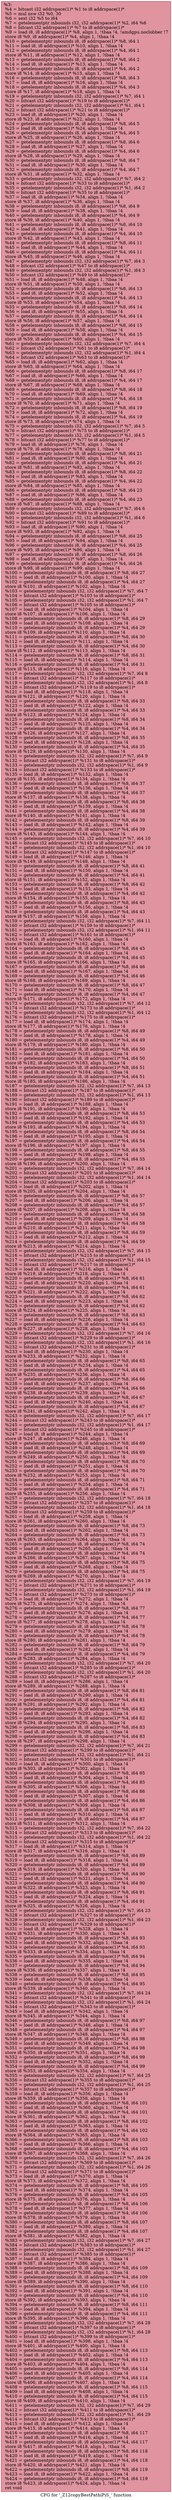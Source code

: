 digraph "CFG for '_Z12copyBestPathiPiS_' function" {
	label="CFG for '_Z12copyBestPathiPiS_' function";

	Node0x4fe93e0 [shape=record,color="#b70d28ff", style=filled, fillcolor="#b70d2870",label="{%3:\l  %4 = bitcast i32 addrspace(1)* %1 to i8 addrspace(1)*\l  %5 = mul nsw i32 %0, 30\l  %6 = sext i32 %5 to i64\l  %7 = getelementptr inbounds i32, i32 addrspace(1)* %2, i64 %6\l  %8 = bitcast i32 addrspace(1)* %7 to i8 addrspace(1)*\l  %9 = load i8, i8 addrspace(1)* %8, align 1, !tbaa !4, !amdgpu.noclobber !7\l  store i8 %9, i8 addrspace(1)* %4, align 1, !tbaa !4\l  %10 = getelementptr inbounds i8, i8 addrspace(1)* %8, i64 1\l  %11 = load i8, i8 addrspace(1)* %10, align 1, !tbaa !4\l  %12 = getelementptr inbounds i8, i8 addrspace(1)* %4, i64 1\l  store i8 %11, i8 addrspace(1)* %12, align 1, !tbaa !4\l  %13 = getelementptr inbounds i8, i8 addrspace(1)* %8, i64 2\l  %14 = load i8, i8 addrspace(1)* %13, align 1, !tbaa !4\l  %15 = getelementptr inbounds i8, i8 addrspace(1)* %4, i64 2\l  store i8 %14, i8 addrspace(1)* %15, align 1, !tbaa !4\l  %16 = getelementptr inbounds i8, i8 addrspace(1)* %8, i64 3\l  %17 = load i8, i8 addrspace(1)* %16, align 1, !tbaa !4\l  %18 = getelementptr inbounds i8, i8 addrspace(1)* %4, i64 3\l  store i8 %17, i8 addrspace(1)* %18, align 1, !tbaa !4\l  %19 = getelementptr inbounds i32, i32 addrspace(1)* %7, i64 1\l  %20 = bitcast i32 addrspace(1)* %19 to i8 addrspace(1)*\l  %21 = getelementptr inbounds i32, i32 addrspace(1)* %1, i64 1\l  %22 = bitcast i32 addrspace(1)* %21 to i8 addrspace(1)*\l  %23 = load i8, i8 addrspace(1)* %20, align 1, !tbaa !4\l  store i8 %23, i8 addrspace(1)* %22, align 1, !tbaa !4\l  %24 = getelementptr inbounds i8, i8 addrspace(1)* %8, i64 5\l  %25 = load i8, i8 addrspace(1)* %24, align 1, !tbaa !4\l  %26 = getelementptr inbounds i8, i8 addrspace(1)* %4, i64 5\l  store i8 %25, i8 addrspace(1)* %26, align 1, !tbaa !4\l  %27 = getelementptr inbounds i8, i8 addrspace(1)* %8, i64 6\l  %28 = load i8, i8 addrspace(1)* %27, align 1, !tbaa !4\l  %29 = getelementptr inbounds i8, i8 addrspace(1)* %4, i64 6\l  store i8 %28, i8 addrspace(1)* %29, align 1, !tbaa !4\l  %30 = getelementptr inbounds i8, i8 addrspace(1)* %8, i64 7\l  %31 = load i8, i8 addrspace(1)* %30, align 1, !tbaa !4\l  %32 = getelementptr inbounds i8, i8 addrspace(1)* %4, i64 7\l  store i8 %31, i8 addrspace(1)* %32, align 1, !tbaa !4\l  %33 = getelementptr inbounds i32, i32 addrspace(1)* %7, i64 2\l  %34 = bitcast i32 addrspace(1)* %33 to i8 addrspace(1)*\l  %35 = getelementptr inbounds i32, i32 addrspace(1)* %1, i64 2\l  %36 = bitcast i32 addrspace(1)* %35 to i8 addrspace(1)*\l  %37 = load i8, i8 addrspace(1)* %34, align 1, !tbaa !4\l  store i8 %37, i8 addrspace(1)* %36, align 1, !tbaa !4\l  %38 = getelementptr inbounds i8, i8 addrspace(1)* %8, i64 9\l  %39 = load i8, i8 addrspace(1)* %38, align 1, !tbaa !4\l  %40 = getelementptr inbounds i8, i8 addrspace(1)* %4, i64 9\l  store i8 %39, i8 addrspace(1)* %40, align 1, !tbaa !4\l  %41 = getelementptr inbounds i8, i8 addrspace(1)* %8, i64 10\l  %42 = load i8, i8 addrspace(1)* %41, align 1, !tbaa !4\l  %43 = getelementptr inbounds i8, i8 addrspace(1)* %4, i64 10\l  store i8 %42, i8 addrspace(1)* %43, align 1, !tbaa !4\l  %44 = getelementptr inbounds i8, i8 addrspace(1)* %8, i64 11\l  %45 = load i8, i8 addrspace(1)* %44, align 1, !tbaa !4\l  %46 = getelementptr inbounds i8, i8 addrspace(1)* %4, i64 11\l  store i8 %45, i8 addrspace(1)* %46, align 1, !tbaa !4\l  %47 = getelementptr inbounds i32, i32 addrspace(1)* %7, i64 3\l  %48 = bitcast i32 addrspace(1)* %47 to i8 addrspace(1)*\l  %49 = getelementptr inbounds i32, i32 addrspace(1)* %1, i64 3\l  %50 = bitcast i32 addrspace(1)* %49 to i8 addrspace(1)*\l  %51 = load i8, i8 addrspace(1)* %48, align 1, !tbaa !4\l  store i8 %51, i8 addrspace(1)* %50, align 1, !tbaa !4\l  %52 = getelementptr inbounds i8, i8 addrspace(1)* %8, i64 13\l  %53 = load i8, i8 addrspace(1)* %52, align 1, !tbaa !4\l  %54 = getelementptr inbounds i8, i8 addrspace(1)* %4, i64 13\l  store i8 %53, i8 addrspace(1)* %54, align 1, !tbaa !4\l  %55 = getelementptr inbounds i8, i8 addrspace(1)* %8, i64 14\l  %56 = load i8, i8 addrspace(1)* %55, align 1, !tbaa !4\l  %57 = getelementptr inbounds i8, i8 addrspace(1)* %4, i64 14\l  store i8 %56, i8 addrspace(1)* %57, align 1, !tbaa !4\l  %58 = getelementptr inbounds i8, i8 addrspace(1)* %8, i64 15\l  %59 = load i8, i8 addrspace(1)* %58, align 1, !tbaa !4\l  %60 = getelementptr inbounds i8, i8 addrspace(1)* %4, i64 15\l  store i8 %59, i8 addrspace(1)* %60, align 1, !tbaa !4\l  %61 = getelementptr inbounds i32, i32 addrspace(1)* %7, i64 4\l  %62 = bitcast i32 addrspace(1)* %61 to i8 addrspace(1)*\l  %63 = getelementptr inbounds i32, i32 addrspace(1)* %1, i64 4\l  %64 = bitcast i32 addrspace(1)* %63 to i8 addrspace(1)*\l  %65 = load i8, i8 addrspace(1)* %62, align 1, !tbaa !4\l  store i8 %65, i8 addrspace(1)* %64, align 1, !tbaa !4\l  %66 = getelementptr inbounds i8, i8 addrspace(1)* %8, i64 17\l  %67 = load i8, i8 addrspace(1)* %66, align 1, !tbaa !4\l  %68 = getelementptr inbounds i8, i8 addrspace(1)* %4, i64 17\l  store i8 %67, i8 addrspace(1)* %68, align 1, !tbaa !4\l  %69 = getelementptr inbounds i8, i8 addrspace(1)* %8, i64 18\l  %70 = load i8, i8 addrspace(1)* %69, align 1, !tbaa !4\l  %71 = getelementptr inbounds i8, i8 addrspace(1)* %4, i64 18\l  store i8 %70, i8 addrspace(1)* %71, align 1, !tbaa !4\l  %72 = getelementptr inbounds i8, i8 addrspace(1)* %8, i64 19\l  %73 = load i8, i8 addrspace(1)* %72, align 1, !tbaa !4\l  %74 = getelementptr inbounds i8, i8 addrspace(1)* %4, i64 19\l  store i8 %73, i8 addrspace(1)* %74, align 1, !tbaa !4\l  %75 = getelementptr inbounds i32, i32 addrspace(1)* %7, i64 5\l  %76 = bitcast i32 addrspace(1)* %75 to i8 addrspace(1)*\l  %77 = getelementptr inbounds i32, i32 addrspace(1)* %1, i64 5\l  %78 = bitcast i32 addrspace(1)* %77 to i8 addrspace(1)*\l  %79 = load i8, i8 addrspace(1)* %76, align 1, !tbaa !4\l  store i8 %79, i8 addrspace(1)* %78, align 1, !tbaa !4\l  %80 = getelementptr inbounds i8, i8 addrspace(1)* %8, i64 21\l  %81 = load i8, i8 addrspace(1)* %80, align 1, !tbaa !4\l  %82 = getelementptr inbounds i8, i8 addrspace(1)* %4, i64 21\l  store i8 %81, i8 addrspace(1)* %82, align 1, !tbaa !4\l  %83 = getelementptr inbounds i8, i8 addrspace(1)* %8, i64 22\l  %84 = load i8, i8 addrspace(1)* %83, align 1, !tbaa !4\l  %85 = getelementptr inbounds i8, i8 addrspace(1)* %4, i64 22\l  store i8 %84, i8 addrspace(1)* %85, align 1, !tbaa !4\l  %86 = getelementptr inbounds i8, i8 addrspace(1)* %8, i64 23\l  %87 = load i8, i8 addrspace(1)* %86, align 1, !tbaa !4\l  %88 = getelementptr inbounds i8, i8 addrspace(1)* %4, i64 23\l  store i8 %87, i8 addrspace(1)* %88, align 1, !tbaa !4\l  %89 = getelementptr inbounds i32, i32 addrspace(1)* %7, i64 6\l  %90 = bitcast i32 addrspace(1)* %89 to i8 addrspace(1)*\l  %91 = getelementptr inbounds i32, i32 addrspace(1)* %1, i64 6\l  %92 = bitcast i32 addrspace(1)* %91 to i8 addrspace(1)*\l  %93 = load i8, i8 addrspace(1)* %90, align 1, !tbaa !4\l  store i8 %93, i8 addrspace(1)* %92, align 1, !tbaa !4\l  %94 = getelementptr inbounds i8, i8 addrspace(1)* %8, i64 25\l  %95 = load i8, i8 addrspace(1)* %94, align 1, !tbaa !4\l  %96 = getelementptr inbounds i8, i8 addrspace(1)* %4, i64 25\l  store i8 %95, i8 addrspace(1)* %96, align 1, !tbaa !4\l  %97 = getelementptr inbounds i8, i8 addrspace(1)* %8, i64 26\l  %98 = load i8, i8 addrspace(1)* %97, align 1, !tbaa !4\l  %99 = getelementptr inbounds i8, i8 addrspace(1)* %4, i64 26\l  store i8 %98, i8 addrspace(1)* %99, align 1, !tbaa !4\l  %100 = getelementptr inbounds i8, i8 addrspace(1)* %8, i64 27\l  %101 = load i8, i8 addrspace(1)* %100, align 1, !tbaa !4\l  %102 = getelementptr inbounds i8, i8 addrspace(1)* %4, i64 27\l  store i8 %101, i8 addrspace(1)* %102, align 1, !tbaa !4\l  %103 = getelementptr inbounds i32, i32 addrspace(1)* %7, i64 7\l  %104 = bitcast i32 addrspace(1)* %103 to i8 addrspace(1)*\l  %105 = getelementptr inbounds i32, i32 addrspace(1)* %1, i64 7\l  %106 = bitcast i32 addrspace(1)* %105 to i8 addrspace(1)*\l  %107 = load i8, i8 addrspace(1)* %104, align 1, !tbaa !4\l  store i8 %107, i8 addrspace(1)* %106, align 1, !tbaa !4\l  %108 = getelementptr inbounds i8, i8 addrspace(1)* %8, i64 29\l  %109 = load i8, i8 addrspace(1)* %108, align 1, !tbaa !4\l  %110 = getelementptr inbounds i8, i8 addrspace(1)* %4, i64 29\l  store i8 %109, i8 addrspace(1)* %110, align 1, !tbaa !4\l  %111 = getelementptr inbounds i8, i8 addrspace(1)* %8, i64 30\l  %112 = load i8, i8 addrspace(1)* %111, align 1, !tbaa !4\l  %113 = getelementptr inbounds i8, i8 addrspace(1)* %4, i64 30\l  store i8 %112, i8 addrspace(1)* %113, align 1, !tbaa !4\l  %114 = getelementptr inbounds i8, i8 addrspace(1)* %8, i64 31\l  %115 = load i8, i8 addrspace(1)* %114, align 1, !tbaa !4\l  %116 = getelementptr inbounds i8, i8 addrspace(1)* %4, i64 31\l  store i8 %115, i8 addrspace(1)* %116, align 1, !tbaa !4\l  %117 = getelementptr inbounds i32, i32 addrspace(1)* %7, i64 8\l  %118 = bitcast i32 addrspace(1)* %117 to i8 addrspace(1)*\l  %119 = getelementptr inbounds i32, i32 addrspace(1)* %1, i64 8\l  %120 = bitcast i32 addrspace(1)* %119 to i8 addrspace(1)*\l  %121 = load i8, i8 addrspace(1)* %118, align 1, !tbaa !4\l  store i8 %121, i8 addrspace(1)* %120, align 1, !tbaa !4\l  %122 = getelementptr inbounds i8, i8 addrspace(1)* %8, i64 33\l  %123 = load i8, i8 addrspace(1)* %122, align 1, !tbaa !4\l  %124 = getelementptr inbounds i8, i8 addrspace(1)* %4, i64 33\l  store i8 %123, i8 addrspace(1)* %124, align 1, !tbaa !4\l  %125 = getelementptr inbounds i8, i8 addrspace(1)* %8, i64 34\l  %126 = load i8, i8 addrspace(1)* %125, align 1, !tbaa !4\l  %127 = getelementptr inbounds i8, i8 addrspace(1)* %4, i64 34\l  store i8 %126, i8 addrspace(1)* %127, align 1, !tbaa !4\l  %128 = getelementptr inbounds i8, i8 addrspace(1)* %8, i64 35\l  %129 = load i8, i8 addrspace(1)* %128, align 1, !tbaa !4\l  %130 = getelementptr inbounds i8, i8 addrspace(1)* %4, i64 35\l  store i8 %129, i8 addrspace(1)* %130, align 1, !tbaa !4\l  %131 = getelementptr inbounds i32, i32 addrspace(1)* %7, i64 9\l  %132 = bitcast i32 addrspace(1)* %131 to i8 addrspace(1)*\l  %133 = getelementptr inbounds i32, i32 addrspace(1)* %1, i64 9\l  %134 = bitcast i32 addrspace(1)* %133 to i8 addrspace(1)*\l  %135 = load i8, i8 addrspace(1)* %132, align 1, !tbaa !4\l  store i8 %135, i8 addrspace(1)* %134, align 1, !tbaa !4\l  %136 = getelementptr inbounds i8, i8 addrspace(1)* %8, i64 37\l  %137 = load i8, i8 addrspace(1)* %136, align 1, !tbaa !4\l  %138 = getelementptr inbounds i8, i8 addrspace(1)* %4, i64 37\l  store i8 %137, i8 addrspace(1)* %138, align 1, !tbaa !4\l  %139 = getelementptr inbounds i8, i8 addrspace(1)* %8, i64 38\l  %140 = load i8, i8 addrspace(1)* %139, align 1, !tbaa !4\l  %141 = getelementptr inbounds i8, i8 addrspace(1)* %4, i64 38\l  store i8 %140, i8 addrspace(1)* %141, align 1, !tbaa !4\l  %142 = getelementptr inbounds i8, i8 addrspace(1)* %8, i64 39\l  %143 = load i8, i8 addrspace(1)* %142, align 1, !tbaa !4\l  %144 = getelementptr inbounds i8, i8 addrspace(1)* %4, i64 39\l  store i8 %143, i8 addrspace(1)* %144, align 1, !tbaa !4\l  %145 = getelementptr inbounds i32, i32 addrspace(1)* %7, i64 10\l  %146 = bitcast i32 addrspace(1)* %145 to i8 addrspace(1)*\l  %147 = getelementptr inbounds i32, i32 addrspace(1)* %1, i64 10\l  %148 = bitcast i32 addrspace(1)* %147 to i8 addrspace(1)*\l  %149 = load i8, i8 addrspace(1)* %146, align 1, !tbaa !4\l  store i8 %149, i8 addrspace(1)* %148, align 1, !tbaa !4\l  %150 = getelementptr inbounds i8, i8 addrspace(1)* %8, i64 41\l  %151 = load i8, i8 addrspace(1)* %150, align 1, !tbaa !4\l  %152 = getelementptr inbounds i8, i8 addrspace(1)* %4, i64 41\l  store i8 %151, i8 addrspace(1)* %152, align 1, !tbaa !4\l  %153 = getelementptr inbounds i8, i8 addrspace(1)* %8, i64 42\l  %154 = load i8, i8 addrspace(1)* %153, align 1, !tbaa !4\l  %155 = getelementptr inbounds i8, i8 addrspace(1)* %4, i64 42\l  store i8 %154, i8 addrspace(1)* %155, align 1, !tbaa !4\l  %156 = getelementptr inbounds i8, i8 addrspace(1)* %8, i64 43\l  %157 = load i8, i8 addrspace(1)* %156, align 1, !tbaa !4\l  %158 = getelementptr inbounds i8, i8 addrspace(1)* %4, i64 43\l  store i8 %157, i8 addrspace(1)* %158, align 1, !tbaa !4\l  %159 = getelementptr inbounds i32, i32 addrspace(1)* %7, i64 11\l  %160 = bitcast i32 addrspace(1)* %159 to i8 addrspace(1)*\l  %161 = getelementptr inbounds i32, i32 addrspace(1)* %1, i64 11\l  %162 = bitcast i32 addrspace(1)* %161 to i8 addrspace(1)*\l  %163 = load i8, i8 addrspace(1)* %160, align 1, !tbaa !4\l  store i8 %163, i8 addrspace(1)* %162, align 1, !tbaa !4\l  %164 = getelementptr inbounds i8, i8 addrspace(1)* %8, i64 45\l  %165 = load i8, i8 addrspace(1)* %164, align 1, !tbaa !4\l  %166 = getelementptr inbounds i8, i8 addrspace(1)* %4, i64 45\l  store i8 %165, i8 addrspace(1)* %166, align 1, !tbaa !4\l  %167 = getelementptr inbounds i8, i8 addrspace(1)* %8, i64 46\l  %168 = load i8, i8 addrspace(1)* %167, align 1, !tbaa !4\l  %169 = getelementptr inbounds i8, i8 addrspace(1)* %4, i64 46\l  store i8 %168, i8 addrspace(1)* %169, align 1, !tbaa !4\l  %170 = getelementptr inbounds i8, i8 addrspace(1)* %8, i64 47\l  %171 = load i8, i8 addrspace(1)* %170, align 1, !tbaa !4\l  %172 = getelementptr inbounds i8, i8 addrspace(1)* %4, i64 47\l  store i8 %171, i8 addrspace(1)* %172, align 1, !tbaa !4\l  %173 = getelementptr inbounds i32, i32 addrspace(1)* %7, i64 12\l  %174 = bitcast i32 addrspace(1)* %173 to i8 addrspace(1)*\l  %175 = getelementptr inbounds i32, i32 addrspace(1)* %1, i64 12\l  %176 = bitcast i32 addrspace(1)* %175 to i8 addrspace(1)*\l  %177 = load i8, i8 addrspace(1)* %174, align 1, !tbaa !4\l  store i8 %177, i8 addrspace(1)* %176, align 1, !tbaa !4\l  %178 = getelementptr inbounds i8, i8 addrspace(1)* %8, i64 49\l  %179 = load i8, i8 addrspace(1)* %178, align 1, !tbaa !4\l  %180 = getelementptr inbounds i8, i8 addrspace(1)* %4, i64 49\l  store i8 %179, i8 addrspace(1)* %180, align 1, !tbaa !4\l  %181 = getelementptr inbounds i8, i8 addrspace(1)* %8, i64 50\l  %182 = load i8, i8 addrspace(1)* %181, align 1, !tbaa !4\l  %183 = getelementptr inbounds i8, i8 addrspace(1)* %4, i64 50\l  store i8 %182, i8 addrspace(1)* %183, align 1, !tbaa !4\l  %184 = getelementptr inbounds i8, i8 addrspace(1)* %8, i64 51\l  %185 = load i8, i8 addrspace(1)* %184, align 1, !tbaa !4\l  %186 = getelementptr inbounds i8, i8 addrspace(1)* %4, i64 51\l  store i8 %185, i8 addrspace(1)* %186, align 1, !tbaa !4\l  %187 = getelementptr inbounds i32, i32 addrspace(1)* %7, i64 13\l  %188 = bitcast i32 addrspace(1)* %187 to i8 addrspace(1)*\l  %189 = getelementptr inbounds i32, i32 addrspace(1)* %1, i64 13\l  %190 = bitcast i32 addrspace(1)* %189 to i8 addrspace(1)*\l  %191 = load i8, i8 addrspace(1)* %188, align 1, !tbaa !4\l  store i8 %191, i8 addrspace(1)* %190, align 1, !tbaa !4\l  %192 = getelementptr inbounds i8, i8 addrspace(1)* %8, i64 53\l  %193 = load i8, i8 addrspace(1)* %192, align 1, !tbaa !4\l  %194 = getelementptr inbounds i8, i8 addrspace(1)* %4, i64 53\l  store i8 %193, i8 addrspace(1)* %194, align 1, !tbaa !4\l  %195 = getelementptr inbounds i8, i8 addrspace(1)* %8, i64 54\l  %196 = load i8, i8 addrspace(1)* %195, align 1, !tbaa !4\l  %197 = getelementptr inbounds i8, i8 addrspace(1)* %4, i64 54\l  store i8 %196, i8 addrspace(1)* %197, align 1, !tbaa !4\l  %198 = getelementptr inbounds i8, i8 addrspace(1)* %8, i64 55\l  %199 = load i8, i8 addrspace(1)* %198, align 1, !tbaa !4\l  %200 = getelementptr inbounds i8, i8 addrspace(1)* %4, i64 55\l  store i8 %199, i8 addrspace(1)* %200, align 1, !tbaa !4\l  %201 = getelementptr inbounds i32, i32 addrspace(1)* %7, i64 14\l  %202 = bitcast i32 addrspace(1)* %201 to i8 addrspace(1)*\l  %203 = getelementptr inbounds i32, i32 addrspace(1)* %1, i64 14\l  %204 = bitcast i32 addrspace(1)* %203 to i8 addrspace(1)*\l  %205 = load i8, i8 addrspace(1)* %202, align 1, !tbaa !4\l  store i8 %205, i8 addrspace(1)* %204, align 1, !tbaa !4\l  %206 = getelementptr inbounds i8, i8 addrspace(1)* %8, i64 57\l  %207 = load i8, i8 addrspace(1)* %206, align 1, !tbaa !4\l  %208 = getelementptr inbounds i8, i8 addrspace(1)* %4, i64 57\l  store i8 %207, i8 addrspace(1)* %208, align 1, !tbaa !4\l  %209 = getelementptr inbounds i8, i8 addrspace(1)* %8, i64 58\l  %210 = load i8, i8 addrspace(1)* %209, align 1, !tbaa !4\l  %211 = getelementptr inbounds i8, i8 addrspace(1)* %4, i64 58\l  store i8 %210, i8 addrspace(1)* %211, align 1, !tbaa !4\l  %212 = getelementptr inbounds i8, i8 addrspace(1)* %8, i64 59\l  %213 = load i8, i8 addrspace(1)* %212, align 1, !tbaa !4\l  %214 = getelementptr inbounds i8, i8 addrspace(1)* %4, i64 59\l  store i8 %213, i8 addrspace(1)* %214, align 1, !tbaa !4\l  %215 = getelementptr inbounds i32, i32 addrspace(1)* %7, i64 15\l  %216 = bitcast i32 addrspace(1)* %215 to i8 addrspace(1)*\l  %217 = getelementptr inbounds i32, i32 addrspace(1)* %1, i64 15\l  %218 = bitcast i32 addrspace(1)* %217 to i8 addrspace(1)*\l  %219 = load i8, i8 addrspace(1)* %216, align 1, !tbaa !4\l  store i8 %219, i8 addrspace(1)* %218, align 1, !tbaa !4\l  %220 = getelementptr inbounds i8, i8 addrspace(1)* %8, i64 61\l  %221 = load i8, i8 addrspace(1)* %220, align 1, !tbaa !4\l  %222 = getelementptr inbounds i8, i8 addrspace(1)* %4, i64 61\l  store i8 %221, i8 addrspace(1)* %222, align 1, !tbaa !4\l  %223 = getelementptr inbounds i8, i8 addrspace(1)* %8, i64 62\l  %224 = load i8, i8 addrspace(1)* %223, align 1, !tbaa !4\l  %225 = getelementptr inbounds i8, i8 addrspace(1)* %4, i64 62\l  store i8 %224, i8 addrspace(1)* %225, align 1, !tbaa !4\l  %226 = getelementptr inbounds i8, i8 addrspace(1)* %8, i64 63\l  %227 = load i8, i8 addrspace(1)* %226, align 1, !tbaa !4\l  %228 = getelementptr inbounds i8, i8 addrspace(1)* %4, i64 63\l  store i8 %227, i8 addrspace(1)* %228, align 1, !tbaa !4\l  %229 = getelementptr inbounds i32, i32 addrspace(1)* %7, i64 16\l  %230 = bitcast i32 addrspace(1)* %229 to i8 addrspace(1)*\l  %231 = getelementptr inbounds i32, i32 addrspace(1)* %1, i64 16\l  %232 = bitcast i32 addrspace(1)* %231 to i8 addrspace(1)*\l  %233 = load i8, i8 addrspace(1)* %230, align 1, !tbaa !4\l  store i8 %233, i8 addrspace(1)* %232, align 1, !tbaa !4\l  %234 = getelementptr inbounds i8, i8 addrspace(1)* %8, i64 65\l  %235 = load i8, i8 addrspace(1)* %234, align 1, !tbaa !4\l  %236 = getelementptr inbounds i8, i8 addrspace(1)* %4, i64 65\l  store i8 %235, i8 addrspace(1)* %236, align 1, !tbaa !4\l  %237 = getelementptr inbounds i8, i8 addrspace(1)* %8, i64 66\l  %238 = load i8, i8 addrspace(1)* %237, align 1, !tbaa !4\l  %239 = getelementptr inbounds i8, i8 addrspace(1)* %4, i64 66\l  store i8 %238, i8 addrspace(1)* %239, align 1, !tbaa !4\l  %240 = getelementptr inbounds i8, i8 addrspace(1)* %8, i64 67\l  %241 = load i8, i8 addrspace(1)* %240, align 1, !tbaa !4\l  %242 = getelementptr inbounds i8, i8 addrspace(1)* %4, i64 67\l  store i8 %241, i8 addrspace(1)* %242, align 1, !tbaa !4\l  %243 = getelementptr inbounds i32, i32 addrspace(1)* %7, i64 17\l  %244 = bitcast i32 addrspace(1)* %243 to i8 addrspace(1)*\l  %245 = getelementptr inbounds i32, i32 addrspace(1)* %1, i64 17\l  %246 = bitcast i32 addrspace(1)* %245 to i8 addrspace(1)*\l  %247 = load i8, i8 addrspace(1)* %244, align 1, !tbaa !4\l  store i8 %247, i8 addrspace(1)* %246, align 1, !tbaa !4\l  %248 = getelementptr inbounds i8, i8 addrspace(1)* %8, i64 69\l  %249 = load i8, i8 addrspace(1)* %248, align 1, !tbaa !4\l  %250 = getelementptr inbounds i8, i8 addrspace(1)* %4, i64 69\l  store i8 %249, i8 addrspace(1)* %250, align 1, !tbaa !4\l  %251 = getelementptr inbounds i8, i8 addrspace(1)* %8, i64 70\l  %252 = load i8, i8 addrspace(1)* %251, align 1, !tbaa !4\l  %253 = getelementptr inbounds i8, i8 addrspace(1)* %4, i64 70\l  store i8 %252, i8 addrspace(1)* %253, align 1, !tbaa !4\l  %254 = getelementptr inbounds i8, i8 addrspace(1)* %8, i64 71\l  %255 = load i8, i8 addrspace(1)* %254, align 1, !tbaa !4\l  %256 = getelementptr inbounds i8, i8 addrspace(1)* %4, i64 71\l  store i8 %255, i8 addrspace(1)* %256, align 1, !tbaa !4\l  %257 = getelementptr inbounds i32, i32 addrspace(1)* %7, i64 18\l  %258 = bitcast i32 addrspace(1)* %257 to i8 addrspace(1)*\l  %259 = getelementptr inbounds i32, i32 addrspace(1)* %1, i64 18\l  %260 = bitcast i32 addrspace(1)* %259 to i8 addrspace(1)*\l  %261 = load i8, i8 addrspace(1)* %258, align 1, !tbaa !4\l  store i8 %261, i8 addrspace(1)* %260, align 1, !tbaa !4\l  %262 = getelementptr inbounds i8, i8 addrspace(1)* %8, i64 73\l  %263 = load i8, i8 addrspace(1)* %262, align 1, !tbaa !4\l  %264 = getelementptr inbounds i8, i8 addrspace(1)* %4, i64 73\l  store i8 %263, i8 addrspace(1)* %264, align 1, !tbaa !4\l  %265 = getelementptr inbounds i8, i8 addrspace(1)* %8, i64 74\l  %266 = load i8, i8 addrspace(1)* %265, align 1, !tbaa !4\l  %267 = getelementptr inbounds i8, i8 addrspace(1)* %4, i64 74\l  store i8 %266, i8 addrspace(1)* %267, align 1, !tbaa !4\l  %268 = getelementptr inbounds i8, i8 addrspace(1)* %8, i64 75\l  %269 = load i8, i8 addrspace(1)* %268, align 1, !tbaa !4\l  %270 = getelementptr inbounds i8, i8 addrspace(1)* %4, i64 75\l  store i8 %269, i8 addrspace(1)* %270, align 1, !tbaa !4\l  %271 = getelementptr inbounds i32, i32 addrspace(1)* %7, i64 19\l  %272 = bitcast i32 addrspace(1)* %271 to i8 addrspace(1)*\l  %273 = getelementptr inbounds i32, i32 addrspace(1)* %1, i64 19\l  %274 = bitcast i32 addrspace(1)* %273 to i8 addrspace(1)*\l  %275 = load i8, i8 addrspace(1)* %272, align 1, !tbaa !4\l  store i8 %275, i8 addrspace(1)* %274, align 1, !tbaa !4\l  %276 = getelementptr inbounds i8, i8 addrspace(1)* %8, i64 77\l  %277 = load i8, i8 addrspace(1)* %276, align 1, !tbaa !4\l  %278 = getelementptr inbounds i8, i8 addrspace(1)* %4, i64 77\l  store i8 %277, i8 addrspace(1)* %278, align 1, !tbaa !4\l  %279 = getelementptr inbounds i8, i8 addrspace(1)* %8, i64 78\l  %280 = load i8, i8 addrspace(1)* %279, align 1, !tbaa !4\l  %281 = getelementptr inbounds i8, i8 addrspace(1)* %4, i64 78\l  store i8 %280, i8 addrspace(1)* %281, align 1, !tbaa !4\l  %282 = getelementptr inbounds i8, i8 addrspace(1)* %8, i64 79\l  %283 = load i8, i8 addrspace(1)* %282, align 1, !tbaa !4\l  %284 = getelementptr inbounds i8, i8 addrspace(1)* %4, i64 79\l  store i8 %283, i8 addrspace(1)* %284, align 1, !tbaa !4\l  %285 = getelementptr inbounds i32, i32 addrspace(1)* %7, i64 20\l  %286 = bitcast i32 addrspace(1)* %285 to i8 addrspace(1)*\l  %287 = getelementptr inbounds i32, i32 addrspace(1)* %1, i64 20\l  %288 = bitcast i32 addrspace(1)* %287 to i8 addrspace(1)*\l  %289 = load i8, i8 addrspace(1)* %286, align 1, !tbaa !4\l  store i8 %289, i8 addrspace(1)* %288, align 1, !tbaa !4\l  %290 = getelementptr inbounds i8, i8 addrspace(1)* %8, i64 81\l  %291 = load i8, i8 addrspace(1)* %290, align 1, !tbaa !4\l  %292 = getelementptr inbounds i8, i8 addrspace(1)* %4, i64 81\l  store i8 %291, i8 addrspace(1)* %292, align 1, !tbaa !4\l  %293 = getelementptr inbounds i8, i8 addrspace(1)* %8, i64 82\l  %294 = load i8, i8 addrspace(1)* %293, align 1, !tbaa !4\l  %295 = getelementptr inbounds i8, i8 addrspace(1)* %4, i64 82\l  store i8 %294, i8 addrspace(1)* %295, align 1, !tbaa !4\l  %296 = getelementptr inbounds i8, i8 addrspace(1)* %8, i64 83\l  %297 = load i8, i8 addrspace(1)* %296, align 1, !tbaa !4\l  %298 = getelementptr inbounds i8, i8 addrspace(1)* %4, i64 83\l  store i8 %297, i8 addrspace(1)* %298, align 1, !tbaa !4\l  %299 = getelementptr inbounds i32, i32 addrspace(1)* %7, i64 21\l  %300 = bitcast i32 addrspace(1)* %299 to i8 addrspace(1)*\l  %301 = getelementptr inbounds i32, i32 addrspace(1)* %1, i64 21\l  %302 = bitcast i32 addrspace(1)* %301 to i8 addrspace(1)*\l  %303 = load i8, i8 addrspace(1)* %300, align 1, !tbaa !4\l  store i8 %303, i8 addrspace(1)* %302, align 1, !tbaa !4\l  %304 = getelementptr inbounds i8, i8 addrspace(1)* %8, i64 85\l  %305 = load i8, i8 addrspace(1)* %304, align 1, !tbaa !4\l  %306 = getelementptr inbounds i8, i8 addrspace(1)* %4, i64 85\l  store i8 %305, i8 addrspace(1)* %306, align 1, !tbaa !4\l  %307 = getelementptr inbounds i8, i8 addrspace(1)* %8, i64 86\l  %308 = load i8, i8 addrspace(1)* %307, align 1, !tbaa !4\l  %309 = getelementptr inbounds i8, i8 addrspace(1)* %4, i64 86\l  store i8 %308, i8 addrspace(1)* %309, align 1, !tbaa !4\l  %310 = getelementptr inbounds i8, i8 addrspace(1)* %8, i64 87\l  %311 = load i8, i8 addrspace(1)* %310, align 1, !tbaa !4\l  %312 = getelementptr inbounds i8, i8 addrspace(1)* %4, i64 87\l  store i8 %311, i8 addrspace(1)* %312, align 1, !tbaa !4\l  %313 = getelementptr inbounds i32, i32 addrspace(1)* %7, i64 22\l  %314 = bitcast i32 addrspace(1)* %313 to i8 addrspace(1)*\l  %315 = getelementptr inbounds i32, i32 addrspace(1)* %1, i64 22\l  %316 = bitcast i32 addrspace(1)* %315 to i8 addrspace(1)*\l  %317 = load i8, i8 addrspace(1)* %314, align 1, !tbaa !4\l  store i8 %317, i8 addrspace(1)* %316, align 1, !tbaa !4\l  %318 = getelementptr inbounds i8, i8 addrspace(1)* %8, i64 89\l  %319 = load i8, i8 addrspace(1)* %318, align 1, !tbaa !4\l  %320 = getelementptr inbounds i8, i8 addrspace(1)* %4, i64 89\l  store i8 %319, i8 addrspace(1)* %320, align 1, !tbaa !4\l  %321 = getelementptr inbounds i8, i8 addrspace(1)* %8, i64 90\l  %322 = load i8, i8 addrspace(1)* %321, align 1, !tbaa !4\l  %323 = getelementptr inbounds i8, i8 addrspace(1)* %4, i64 90\l  store i8 %322, i8 addrspace(1)* %323, align 1, !tbaa !4\l  %324 = getelementptr inbounds i8, i8 addrspace(1)* %8, i64 91\l  %325 = load i8, i8 addrspace(1)* %324, align 1, !tbaa !4\l  %326 = getelementptr inbounds i8, i8 addrspace(1)* %4, i64 91\l  store i8 %325, i8 addrspace(1)* %326, align 1, !tbaa !4\l  %327 = getelementptr inbounds i32, i32 addrspace(1)* %7, i64 23\l  %328 = bitcast i32 addrspace(1)* %327 to i8 addrspace(1)*\l  %329 = getelementptr inbounds i32, i32 addrspace(1)* %1, i64 23\l  %330 = bitcast i32 addrspace(1)* %329 to i8 addrspace(1)*\l  %331 = load i8, i8 addrspace(1)* %328, align 1, !tbaa !4\l  store i8 %331, i8 addrspace(1)* %330, align 1, !tbaa !4\l  %332 = getelementptr inbounds i8, i8 addrspace(1)* %8, i64 93\l  %333 = load i8, i8 addrspace(1)* %332, align 1, !tbaa !4\l  %334 = getelementptr inbounds i8, i8 addrspace(1)* %4, i64 93\l  store i8 %333, i8 addrspace(1)* %334, align 1, !tbaa !4\l  %335 = getelementptr inbounds i8, i8 addrspace(1)* %8, i64 94\l  %336 = load i8, i8 addrspace(1)* %335, align 1, !tbaa !4\l  %337 = getelementptr inbounds i8, i8 addrspace(1)* %4, i64 94\l  store i8 %336, i8 addrspace(1)* %337, align 1, !tbaa !4\l  %338 = getelementptr inbounds i8, i8 addrspace(1)* %8, i64 95\l  %339 = load i8, i8 addrspace(1)* %338, align 1, !tbaa !4\l  %340 = getelementptr inbounds i8, i8 addrspace(1)* %4, i64 95\l  store i8 %339, i8 addrspace(1)* %340, align 1, !tbaa !4\l  %341 = getelementptr inbounds i32, i32 addrspace(1)* %7, i64 24\l  %342 = bitcast i32 addrspace(1)* %341 to i8 addrspace(1)*\l  %343 = getelementptr inbounds i32, i32 addrspace(1)* %1, i64 24\l  %344 = bitcast i32 addrspace(1)* %343 to i8 addrspace(1)*\l  %345 = load i8, i8 addrspace(1)* %342, align 1, !tbaa !4\l  store i8 %345, i8 addrspace(1)* %344, align 1, !tbaa !4\l  %346 = getelementptr inbounds i8, i8 addrspace(1)* %8, i64 97\l  %347 = load i8, i8 addrspace(1)* %346, align 1, !tbaa !4\l  %348 = getelementptr inbounds i8, i8 addrspace(1)* %4, i64 97\l  store i8 %347, i8 addrspace(1)* %348, align 1, !tbaa !4\l  %349 = getelementptr inbounds i8, i8 addrspace(1)* %8, i64 98\l  %350 = load i8, i8 addrspace(1)* %349, align 1, !tbaa !4\l  %351 = getelementptr inbounds i8, i8 addrspace(1)* %4, i64 98\l  store i8 %350, i8 addrspace(1)* %351, align 1, !tbaa !4\l  %352 = getelementptr inbounds i8, i8 addrspace(1)* %8, i64 99\l  %353 = load i8, i8 addrspace(1)* %352, align 1, !tbaa !4\l  %354 = getelementptr inbounds i8, i8 addrspace(1)* %4, i64 99\l  store i8 %353, i8 addrspace(1)* %354, align 1, !tbaa !4\l  %355 = getelementptr inbounds i32, i32 addrspace(1)* %7, i64 25\l  %356 = bitcast i32 addrspace(1)* %355 to i8 addrspace(1)*\l  %357 = getelementptr inbounds i32, i32 addrspace(1)* %1, i64 25\l  %358 = bitcast i32 addrspace(1)* %357 to i8 addrspace(1)*\l  %359 = load i8, i8 addrspace(1)* %356, align 1, !tbaa !4\l  store i8 %359, i8 addrspace(1)* %358, align 1, !tbaa !4\l  %360 = getelementptr inbounds i8, i8 addrspace(1)* %8, i64 101\l  %361 = load i8, i8 addrspace(1)* %360, align 1, !tbaa !4\l  %362 = getelementptr inbounds i8, i8 addrspace(1)* %4, i64 101\l  store i8 %361, i8 addrspace(1)* %362, align 1, !tbaa !4\l  %363 = getelementptr inbounds i8, i8 addrspace(1)* %8, i64 102\l  %364 = load i8, i8 addrspace(1)* %363, align 1, !tbaa !4\l  %365 = getelementptr inbounds i8, i8 addrspace(1)* %4, i64 102\l  store i8 %364, i8 addrspace(1)* %365, align 1, !tbaa !4\l  %366 = getelementptr inbounds i8, i8 addrspace(1)* %8, i64 103\l  %367 = load i8, i8 addrspace(1)* %366, align 1, !tbaa !4\l  %368 = getelementptr inbounds i8, i8 addrspace(1)* %4, i64 103\l  store i8 %367, i8 addrspace(1)* %368, align 1, !tbaa !4\l  %369 = getelementptr inbounds i32, i32 addrspace(1)* %7, i64 26\l  %370 = bitcast i32 addrspace(1)* %369 to i8 addrspace(1)*\l  %371 = getelementptr inbounds i32, i32 addrspace(1)* %1, i64 26\l  %372 = bitcast i32 addrspace(1)* %371 to i8 addrspace(1)*\l  %373 = load i8, i8 addrspace(1)* %370, align 1, !tbaa !4\l  store i8 %373, i8 addrspace(1)* %372, align 1, !tbaa !4\l  %374 = getelementptr inbounds i8, i8 addrspace(1)* %8, i64 105\l  %375 = load i8, i8 addrspace(1)* %374, align 1, !tbaa !4\l  %376 = getelementptr inbounds i8, i8 addrspace(1)* %4, i64 105\l  store i8 %375, i8 addrspace(1)* %376, align 1, !tbaa !4\l  %377 = getelementptr inbounds i8, i8 addrspace(1)* %8, i64 106\l  %378 = load i8, i8 addrspace(1)* %377, align 1, !tbaa !4\l  %379 = getelementptr inbounds i8, i8 addrspace(1)* %4, i64 106\l  store i8 %378, i8 addrspace(1)* %379, align 1, !tbaa !4\l  %380 = getelementptr inbounds i8, i8 addrspace(1)* %8, i64 107\l  %381 = load i8, i8 addrspace(1)* %380, align 1, !tbaa !4\l  %382 = getelementptr inbounds i8, i8 addrspace(1)* %4, i64 107\l  store i8 %381, i8 addrspace(1)* %382, align 1, !tbaa !4\l  %383 = getelementptr inbounds i32, i32 addrspace(1)* %7, i64 27\l  %384 = bitcast i32 addrspace(1)* %383 to i8 addrspace(1)*\l  %385 = getelementptr inbounds i32, i32 addrspace(1)* %1, i64 27\l  %386 = bitcast i32 addrspace(1)* %385 to i8 addrspace(1)*\l  %387 = load i8, i8 addrspace(1)* %384, align 1, !tbaa !4\l  store i8 %387, i8 addrspace(1)* %386, align 1, !tbaa !4\l  %388 = getelementptr inbounds i8, i8 addrspace(1)* %8, i64 109\l  %389 = load i8, i8 addrspace(1)* %388, align 1, !tbaa !4\l  %390 = getelementptr inbounds i8, i8 addrspace(1)* %4, i64 109\l  store i8 %389, i8 addrspace(1)* %390, align 1, !tbaa !4\l  %391 = getelementptr inbounds i8, i8 addrspace(1)* %8, i64 110\l  %392 = load i8, i8 addrspace(1)* %391, align 1, !tbaa !4\l  %393 = getelementptr inbounds i8, i8 addrspace(1)* %4, i64 110\l  store i8 %392, i8 addrspace(1)* %393, align 1, !tbaa !4\l  %394 = getelementptr inbounds i8, i8 addrspace(1)* %8, i64 111\l  %395 = load i8, i8 addrspace(1)* %394, align 1, !tbaa !4\l  %396 = getelementptr inbounds i8, i8 addrspace(1)* %4, i64 111\l  store i8 %395, i8 addrspace(1)* %396, align 1, !tbaa !4\l  %397 = getelementptr inbounds i32, i32 addrspace(1)* %7, i64 28\l  %398 = bitcast i32 addrspace(1)* %397 to i8 addrspace(1)*\l  %399 = getelementptr inbounds i32, i32 addrspace(1)* %1, i64 28\l  %400 = bitcast i32 addrspace(1)* %399 to i8 addrspace(1)*\l  %401 = load i8, i8 addrspace(1)* %398, align 1, !tbaa !4\l  store i8 %401, i8 addrspace(1)* %400, align 1, !tbaa !4\l  %402 = getelementptr inbounds i8, i8 addrspace(1)* %8, i64 113\l  %403 = load i8, i8 addrspace(1)* %402, align 1, !tbaa !4\l  %404 = getelementptr inbounds i8, i8 addrspace(1)* %4, i64 113\l  store i8 %403, i8 addrspace(1)* %404, align 1, !tbaa !4\l  %405 = getelementptr inbounds i8, i8 addrspace(1)* %8, i64 114\l  %406 = load i8, i8 addrspace(1)* %405, align 1, !tbaa !4\l  %407 = getelementptr inbounds i8, i8 addrspace(1)* %4, i64 114\l  store i8 %406, i8 addrspace(1)* %407, align 1, !tbaa !4\l  %408 = getelementptr inbounds i8, i8 addrspace(1)* %8, i64 115\l  %409 = load i8, i8 addrspace(1)* %408, align 1, !tbaa !4\l  %410 = getelementptr inbounds i8, i8 addrspace(1)* %4, i64 115\l  store i8 %409, i8 addrspace(1)* %410, align 1, !tbaa !4\l  %411 = getelementptr inbounds i32, i32 addrspace(1)* %7, i64 29\l  %412 = bitcast i32 addrspace(1)* %411 to i8 addrspace(1)*\l  %413 = getelementptr inbounds i32, i32 addrspace(1)* %1, i64 29\l  %414 = bitcast i32 addrspace(1)* %413 to i8 addrspace(1)*\l  %415 = load i8, i8 addrspace(1)* %412, align 1, !tbaa !4\l  store i8 %415, i8 addrspace(1)* %414, align 1, !tbaa !4\l  %416 = getelementptr inbounds i8, i8 addrspace(1)* %8, i64 117\l  %417 = load i8, i8 addrspace(1)* %416, align 1, !tbaa !4\l  %418 = getelementptr inbounds i8, i8 addrspace(1)* %4, i64 117\l  store i8 %417, i8 addrspace(1)* %418, align 1, !tbaa !4\l  %419 = getelementptr inbounds i8, i8 addrspace(1)* %8, i64 118\l  %420 = load i8, i8 addrspace(1)* %419, align 1, !tbaa !4\l  %421 = getelementptr inbounds i8, i8 addrspace(1)* %4, i64 118\l  store i8 %420, i8 addrspace(1)* %421, align 1, !tbaa !4\l  %422 = getelementptr inbounds i8, i8 addrspace(1)* %8, i64 119\l  %423 = load i8, i8 addrspace(1)* %422, align 1, !tbaa !4\l  %424 = getelementptr inbounds i8, i8 addrspace(1)* %4, i64 119\l  store i8 %423, i8 addrspace(1)* %424, align 1, !tbaa !4\l  ret void\l}"];
}
